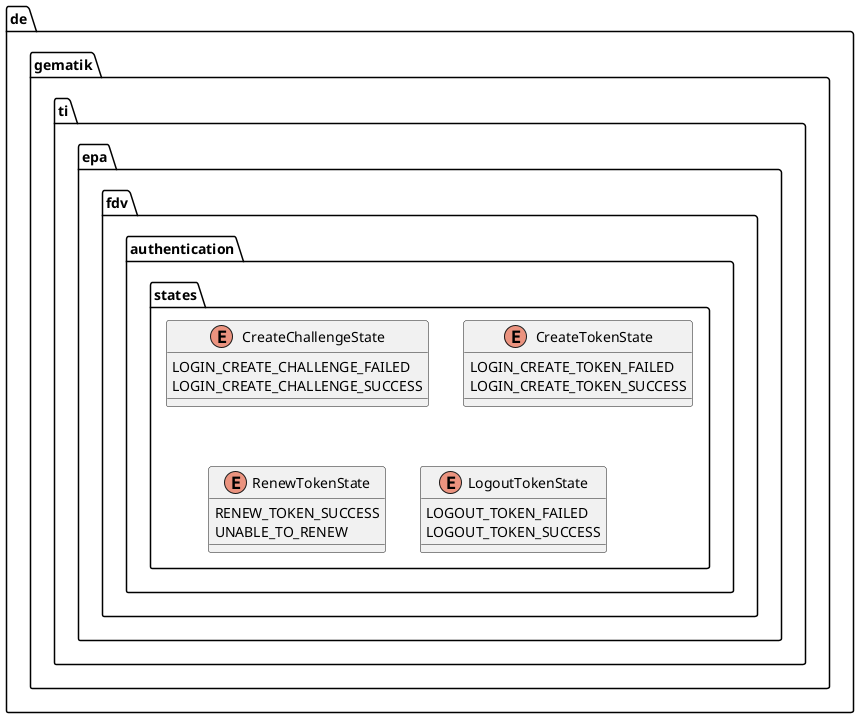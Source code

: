 @startuml


  namespace de.gematik.ti.epa.fdv.authentication.states {
      enum CreateChallengeState {
        LOGIN_CREATE_CHALLENGE_FAILED
        LOGIN_CREATE_CHALLENGE_SUCCESS
      }

      enum CreateTokenState {
              LOGIN_CREATE_TOKEN_FAILED
              LOGIN_CREATE_TOKEN_SUCCESS
      }

      enum RenewTokenState {
              RENEW_TOKEN_SUCCESS
              UNABLE_TO_RENEW
      }

      enum LogoutTokenState {
              LOGOUT_TOKEN_FAILED
              LOGOUT_TOKEN_SUCCESS
       }

  }

@enduml

